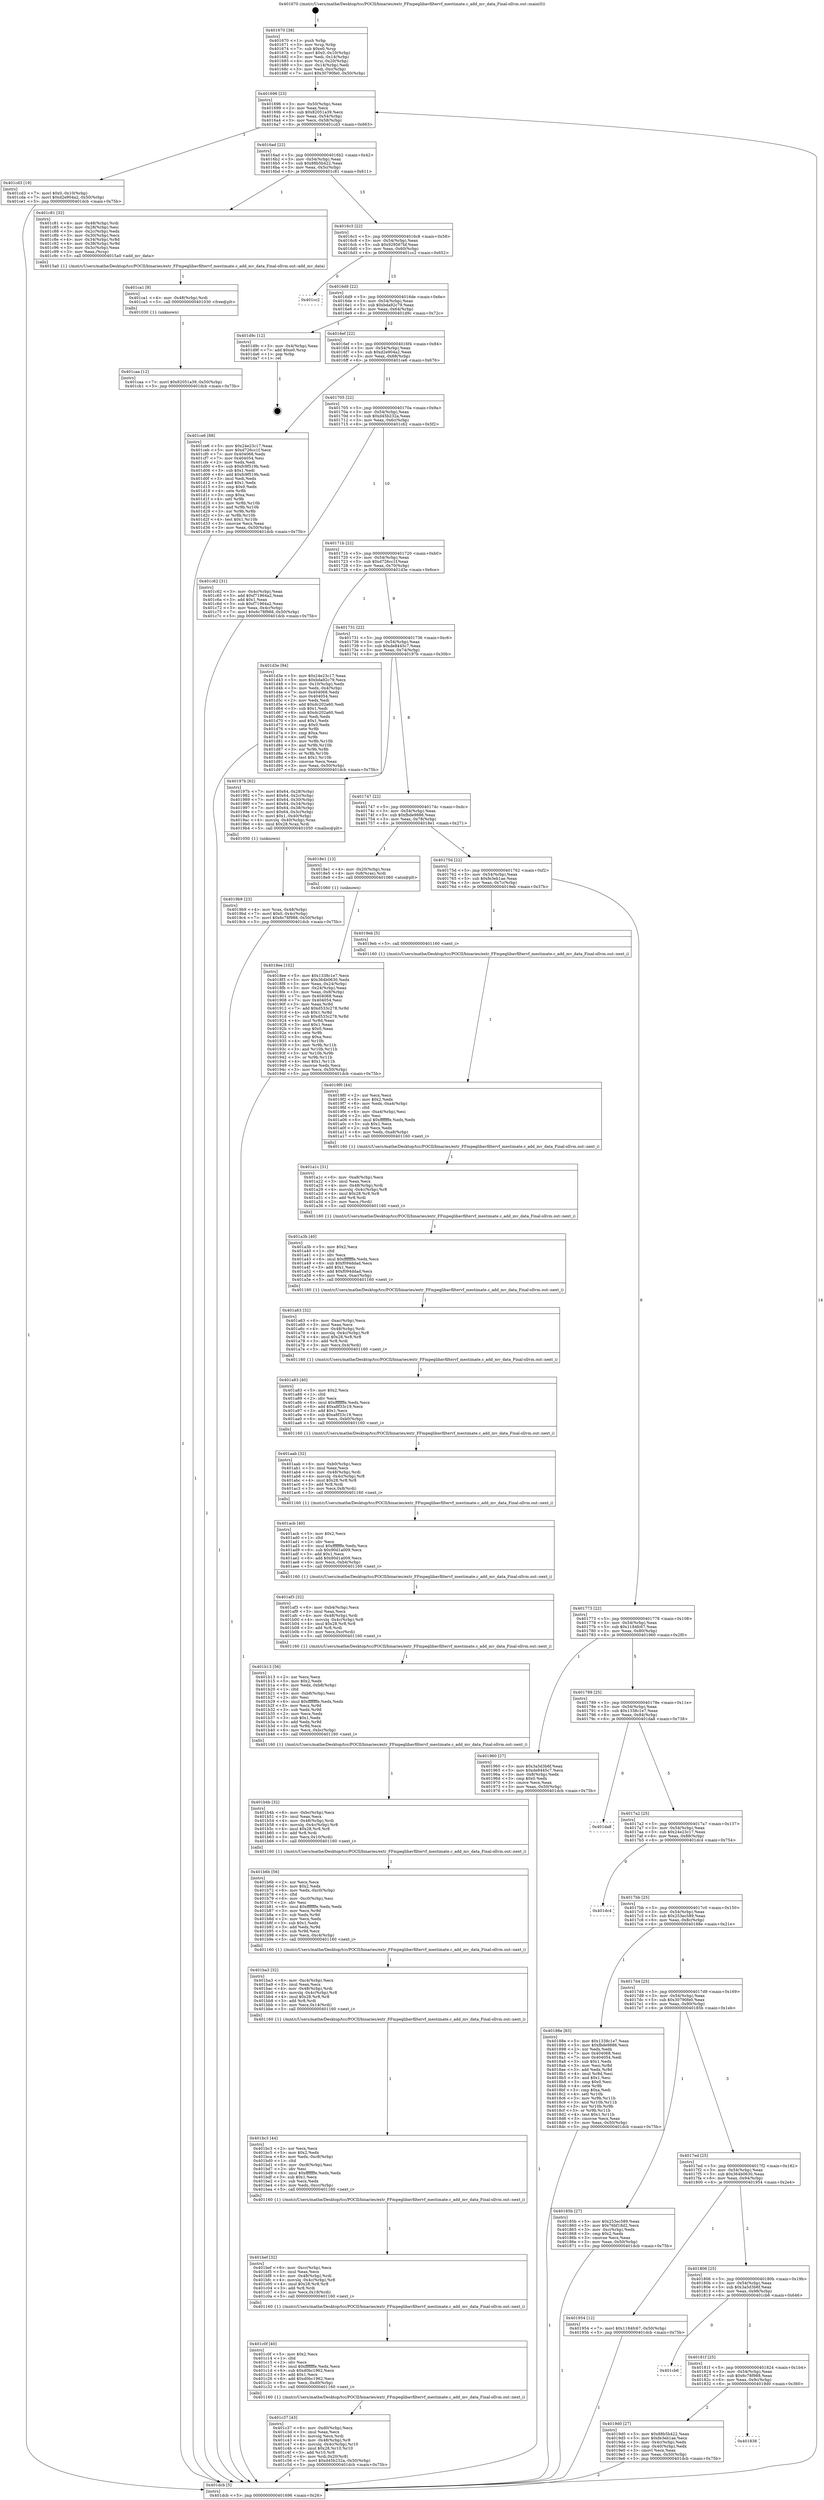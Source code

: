digraph "0x401670" {
  label = "0x401670 (/mnt/c/Users/mathe/Desktop/tcc/POCII/binaries/extr_FFmpeglibavfiltervf_mestimate.c_add_mv_data_Final-ollvm.out::main(0))"
  labelloc = "t"
  node[shape=record]

  Entry [label="",width=0.3,height=0.3,shape=circle,fillcolor=black,style=filled]
  "0x401696" [label="{
     0x401696 [23]\l
     | [instrs]\l
     &nbsp;&nbsp;0x401696 \<+3\>: mov -0x50(%rbp),%eax\l
     &nbsp;&nbsp;0x401699 \<+2\>: mov %eax,%ecx\l
     &nbsp;&nbsp;0x40169b \<+6\>: sub $0x82051a39,%ecx\l
     &nbsp;&nbsp;0x4016a1 \<+3\>: mov %eax,-0x54(%rbp)\l
     &nbsp;&nbsp;0x4016a4 \<+3\>: mov %ecx,-0x58(%rbp)\l
     &nbsp;&nbsp;0x4016a7 \<+6\>: je 0000000000401cd3 \<main+0x663\>\l
  }"]
  "0x401cd3" [label="{
     0x401cd3 [19]\l
     | [instrs]\l
     &nbsp;&nbsp;0x401cd3 \<+7\>: movl $0x0,-0x10(%rbp)\l
     &nbsp;&nbsp;0x401cda \<+7\>: movl $0xd2e904a2,-0x50(%rbp)\l
     &nbsp;&nbsp;0x401ce1 \<+5\>: jmp 0000000000401dcb \<main+0x75b\>\l
  }"]
  "0x4016ad" [label="{
     0x4016ad [22]\l
     | [instrs]\l
     &nbsp;&nbsp;0x4016ad \<+5\>: jmp 00000000004016b2 \<main+0x42\>\l
     &nbsp;&nbsp;0x4016b2 \<+3\>: mov -0x54(%rbp),%eax\l
     &nbsp;&nbsp;0x4016b5 \<+5\>: sub $0x88b5b422,%eax\l
     &nbsp;&nbsp;0x4016ba \<+3\>: mov %eax,-0x5c(%rbp)\l
     &nbsp;&nbsp;0x4016bd \<+6\>: je 0000000000401c81 \<main+0x611\>\l
  }"]
  Exit [label="",width=0.3,height=0.3,shape=circle,fillcolor=black,style=filled,peripheries=2]
  "0x401c81" [label="{
     0x401c81 [32]\l
     | [instrs]\l
     &nbsp;&nbsp;0x401c81 \<+4\>: mov -0x48(%rbp),%rdi\l
     &nbsp;&nbsp;0x401c85 \<+3\>: mov -0x28(%rbp),%esi\l
     &nbsp;&nbsp;0x401c88 \<+3\>: mov -0x2c(%rbp),%edx\l
     &nbsp;&nbsp;0x401c8b \<+3\>: mov -0x30(%rbp),%ecx\l
     &nbsp;&nbsp;0x401c8e \<+4\>: mov -0x34(%rbp),%r8d\l
     &nbsp;&nbsp;0x401c92 \<+4\>: mov -0x38(%rbp),%r9d\l
     &nbsp;&nbsp;0x401c96 \<+3\>: mov -0x3c(%rbp),%eax\l
     &nbsp;&nbsp;0x401c99 \<+3\>: mov %eax,(%rsp)\l
     &nbsp;&nbsp;0x401c9c \<+5\>: call 00000000004015a0 \<add_mv_data\>\l
     | [calls]\l
     &nbsp;&nbsp;0x4015a0 \{1\} (/mnt/c/Users/mathe/Desktop/tcc/POCII/binaries/extr_FFmpeglibavfiltervf_mestimate.c_add_mv_data_Final-ollvm.out::add_mv_data)\l
  }"]
  "0x4016c3" [label="{
     0x4016c3 [22]\l
     | [instrs]\l
     &nbsp;&nbsp;0x4016c3 \<+5\>: jmp 00000000004016c8 \<main+0x58\>\l
     &nbsp;&nbsp;0x4016c8 \<+3\>: mov -0x54(%rbp),%eax\l
     &nbsp;&nbsp;0x4016cb \<+5\>: sub $0x929567bf,%eax\l
     &nbsp;&nbsp;0x4016d0 \<+3\>: mov %eax,-0x60(%rbp)\l
     &nbsp;&nbsp;0x4016d3 \<+6\>: je 0000000000401cc2 \<main+0x652\>\l
  }"]
  "0x401caa" [label="{
     0x401caa [12]\l
     | [instrs]\l
     &nbsp;&nbsp;0x401caa \<+7\>: movl $0x82051a39,-0x50(%rbp)\l
     &nbsp;&nbsp;0x401cb1 \<+5\>: jmp 0000000000401dcb \<main+0x75b\>\l
  }"]
  "0x401cc2" [label="{
     0x401cc2\l
  }", style=dashed]
  "0x4016d9" [label="{
     0x4016d9 [22]\l
     | [instrs]\l
     &nbsp;&nbsp;0x4016d9 \<+5\>: jmp 00000000004016de \<main+0x6e\>\l
     &nbsp;&nbsp;0x4016de \<+3\>: mov -0x54(%rbp),%eax\l
     &nbsp;&nbsp;0x4016e1 \<+5\>: sub $0xbda92c79,%eax\l
     &nbsp;&nbsp;0x4016e6 \<+3\>: mov %eax,-0x64(%rbp)\l
     &nbsp;&nbsp;0x4016e9 \<+6\>: je 0000000000401d9c \<main+0x72c\>\l
  }"]
  "0x401ca1" [label="{
     0x401ca1 [9]\l
     | [instrs]\l
     &nbsp;&nbsp;0x401ca1 \<+4\>: mov -0x48(%rbp),%rdi\l
     &nbsp;&nbsp;0x401ca5 \<+5\>: call 0000000000401030 \<free@plt\>\l
     | [calls]\l
     &nbsp;&nbsp;0x401030 \{1\} (unknown)\l
  }"]
  "0x401d9c" [label="{
     0x401d9c [12]\l
     | [instrs]\l
     &nbsp;&nbsp;0x401d9c \<+3\>: mov -0x4(%rbp),%eax\l
     &nbsp;&nbsp;0x401d9f \<+7\>: add $0xe0,%rsp\l
     &nbsp;&nbsp;0x401da6 \<+1\>: pop %rbp\l
     &nbsp;&nbsp;0x401da7 \<+1\>: ret\l
  }"]
  "0x4016ef" [label="{
     0x4016ef [22]\l
     | [instrs]\l
     &nbsp;&nbsp;0x4016ef \<+5\>: jmp 00000000004016f4 \<main+0x84\>\l
     &nbsp;&nbsp;0x4016f4 \<+3\>: mov -0x54(%rbp),%eax\l
     &nbsp;&nbsp;0x4016f7 \<+5\>: sub $0xd2e904a2,%eax\l
     &nbsp;&nbsp;0x4016fc \<+3\>: mov %eax,-0x68(%rbp)\l
     &nbsp;&nbsp;0x4016ff \<+6\>: je 0000000000401ce6 \<main+0x676\>\l
  }"]
  "0x401c37" [label="{
     0x401c37 [43]\l
     | [instrs]\l
     &nbsp;&nbsp;0x401c37 \<+6\>: mov -0xd0(%rbp),%ecx\l
     &nbsp;&nbsp;0x401c3d \<+3\>: imul %eax,%ecx\l
     &nbsp;&nbsp;0x401c40 \<+3\>: movslq %ecx,%rdi\l
     &nbsp;&nbsp;0x401c43 \<+4\>: mov -0x48(%rbp),%r8\l
     &nbsp;&nbsp;0x401c47 \<+4\>: movslq -0x4c(%rbp),%r10\l
     &nbsp;&nbsp;0x401c4b \<+4\>: imul $0x28,%r10,%r10\l
     &nbsp;&nbsp;0x401c4f \<+3\>: add %r10,%r8\l
     &nbsp;&nbsp;0x401c52 \<+4\>: mov %rdi,0x20(%r8)\l
     &nbsp;&nbsp;0x401c56 \<+7\>: movl $0xd45b232a,-0x50(%rbp)\l
     &nbsp;&nbsp;0x401c5d \<+5\>: jmp 0000000000401dcb \<main+0x75b\>\l
  }"]
  "0x401ce6" [label="{
     0x401ce6 [88]\l
     | [instrs]\l
     &nbsp;&nbsp;0x401ce6 \<+5\>: mov $0x24e23c17,%eax\l
     &nbsp;&nbsp;0x401ceb \<+5\>: mov $0xd726cc1f,%ecx\l
     &nbsp;&nbsp;0x401cf0 \<+7\>: mov 0x404068,%edx\l
     &nbsp;&nbsp;0x401cf7 \<+7\>: mov 0x404054,%esi\l
     &nbsp;&nbsp;0x401cfe \<+2\>: mov %edx,%edi\l
     &nbsp;&nbsp;0x401d00 \<+6\>: sub $0xfc9f519b,%edi\l
     &nbsp;&nbsp;0x401d06 \<+3\>: sub $0x1,%edi\l
     &nbsp;&nbsp;0x401d09 \<+6\>: add $0xfc9f519b,%edi\l
     &nbsp;&nbsp;0x401d0f \<+3\>: imul %edi,%edx\l
     &nbsp;&nbsp;0x401d12 \<+3\>: and $0x1,%edx\l
     &nbsp;&nbsp;0x401d15 \<+3\>: cmp $0x0,%edx\l
     &nbsp;&nbsp;0x401d18 \<+4\>: sete %r8b\l
     &nbsp;&nbsp;0x401d1c \<+3\>: cmp $0xa,%esi\l
     &nbsp;&nbsp;0x401d1f \<+4\>: setl %r9b\l
     &nbsp;&nbsp;0x401d23 \<+3\>: mov %r8b,%r10b\l
     &nbsp;&nbsp;0x401d26 \<+3\>: and %r9b,%r10b\l
     &nbsp;&nbsp;0x401d29 \<+3\>: xor %r9b,%r8b\l
     &nbsp;&nbsp;0x401d2c \<+3\>: or %r8b,%r10b\l
     &nbsp;&nbsp;0x401d2f \<+4\>: test $0x1,%r10b\l
     &nbsp;&nbsp;0x401d33 \<+3\>: cmovne %ecx,%eax\l
     &nbsp;&nbsp;0x401d36 \<+3\>: mov %eax,-0x50(%rbp)\l
     &nbsp;&nbsp;0x401d39 \<+5\>: jmp 0000000000401dcb \<main+0x75b\>\l
  }"]
  "0x401705" [label="{
     0x401705 [22]\l
     | [instrs]\l
     &nbsp;&nbsp;0x401705 \<+5\>: jmp 000000000040170a \<main+0x9a\>\l
     &nbsp;&nbsp;0x40170a \<+3\>: mov -0x54(%rbp),%eax\l
     &nbsp;&nbsp;0x40170d \<+5\>: sub $0xd45b232a,%eax\l
     &nbsp;&nbsp;0x401712 \<+3\>: mov %eax,-0x6c(%rbp)\l
     &nbsp;&nbsp;0x401715 \<+6\>: je 0000000000401c62 \<main+0x5f2\>\l
  }"]
  "0x401c0f" [label="{
     0x401c0f [40]\l
     | [instrs]\l
     &nbsp;&nbsp;0x401c0f \<+5\>: mov $0x2,%ecx\l
     &nbsp;&nbsp;0x401c14 \<+1\>: cltd\l
     &nbsp;&nbsp;0x401c15 \<+2\>: idiv %ecx\l
     &nbsp;&nbsp;0x401c17 \<+6\>: imul $0xfffffffe,%edx,%ecx\l
     &nbsp;&nbsp;0x401c1d \<+6\>: sub $0xd0bc1962,%ecx\l
     &nbsp;&nbsp;0x401c23 \<+3\>: add $0x1,%ecx\l
     &nbsp;&nbsp;0x401c26 \<+6\>: add $0xd0bc1962,%ecx\l
     &nbsp;&nbsp;0x401c2c \<+6\>: mov %ecx,-0xd0(%rbp)\l
     &nbsp;&nbsp;0x401c32 \<+5\>: call 0000000000401160 \<next_i\>\l
     | [calls]\l
     &nbsp;&nbsp;0x401160 \{1\} (/mnt/c/Users/mathe/Desktop/tcc/POCII/binaries/extr_FFmpeglibavfiltervf_mestimate.c_add_mv_data_Final-ollvm.out::next_i)\l
  }"]
  "0x401c62" [label="{
     0x401c62 [31]\l
     | [instrs]\l
     &nbsp;&nbsp;0x401c62 \<+3\>: mov -0x4c(%rbp),%eax\l
     &nbsp;&nbsp;0x401c65 \<+5\>: add $0xf71964a2,%eax\l
     &nbsp;&nbsp;0x401c6a \<+3\>: add $0x1,%eax\l
     &nbsp;&nbsp;0x401c6d \<+5\>: sub $0xf71964a2,%eax\l
     &nbsp;&nbsp;0x401c72 \<+3\>: mov %eax,-0x4c(%rbp)\l
     &nbsp;&nbsp;0x401c75 \<+7\>: movl $0x6c78f988,-0x50(%rbp)\l
     &nbsp;&nbsp;0x401c7c \<+5\>: jmp 0000000000401dcb \<main+0x75b\>\l
  }"]
  "0x40171b" [label="{
     0x40171b [22]\l
     | [instrs]\l
     &nbsp;&nbsp;0x40171b \<+5\>: jmp 0000000000401720 \<main+0xb0\>\l
     &nbsp;&nbsp;0x401720 \<+3\>: mov -0x54(%rbp),%eax\l
     &nbsp;&nbsp;0x401723 \<+5\>: sub $0xd726cc1f,%eax\l
     &nbsp;&nbsp;0x401728 \<+3\>: mov %eax,-0x70(%rbp)\l
     &nbsp;&nbsp;0x40172b \<+6\>: je 0000000000401d3e \<main+0x6ce\>\l
  }"]
  "0x401bef" [label="{
     0x401bef [32]\l
     | [instrs]\l
     &nbsp;&nbsp;0x401bef \<+6\>: mov -0xcc(%rbp),%ecx\l
     &nbsp;&nbsp;0x401bf5 \<+3\>: imul %eax,%ecx\l
     &nbsp;&nbsp;0x401bf8 \<+4\>: mov -0x48(%rbp),%rdi\l
     &nbsp;&nbsp;0x401bfc \<+4\>: movslq -0x4c(%rbp),%r8\l
     &nbsp;&nbsp;0x401c00 \<+4\>: imul $0x28,%r8,%r8\l
     &nbsp;&nbsp;0x401c04 \<+3\>: add %r8,%rdi\l
     &nbsp;&nbsp;0x401c07 \<+3\>: mov %ecx,0x18(%rdi)\l
     &nbsp;&nbsp;0x401c0a \<+5\>: call 0000000000401160 \<next_i\>\l
     | [calls]\l
     &nbsp;&nbsp;0x401160 \{1\} (/mnt/c/Users/mathe/Desktop/tcc/POCII/binaries/extr_FFmpeglibavfiltervf_mestimate.c_add_mv_data_Final-ollvm.out::next_i)\l
  }"]
  "0x401d3e" [label="{
     0x401d3e [94]\l
     | [instrs]\l
     &nbsp;&nbsp;0x401d3e \<+5\>: mov $0x24e23c17,%eax\l
     &nbsp;&nbsp;0x401d43 \<+5\>: mov $0xbda92c79,%ecx\l
     &nbsp;&nbsp;0x401d48 \<+3\>: mov -0x10(%rbp),%edx\l
     &nbsp;&nbsp;0x401d4b \<+3\>: mov %edx,-0x4(%rbp)\l
     &nbsp;&nbsp;0x401d4e \<+7\>: mov 0x404068,%edx\l
     &nbsp;&nbsp;0x401d55 \<+7\>: mov 0x404054,%esi\l
     &nbsp;&nbsp;0x401d5c \<+2\>: mov %edx,%edi\l
     &nbsp;&nbsp;0x401d5e \<+6\>: add $0xdc202a60,%edi\l
     &nbsp;&nbsp;0x401d64 \<+3\>: sub $0x1,%edi\l
     &nbsp;&nbsp;0x401d67 \<+6\>: sub $0xdc202a60,%edi\l
     &nbsp;&nbsp;0x401d6d \<+3\>: imul %edi,%edx\l
     &nbsp;&nbsp;0x401d70 \<+3\>: and $0x1,%edx\l
     &nbsp;&nbsp;0x401d73 \<+3\>: cmp $0x0,%edx\l
     &nbsp;&nbsp;0x401d76 \<+4\>: sete %r8b\l
     &nbsp;&nbsp;0x401d7a \<+3\>: cmp $0xa,%esi\l
     &nbsp;&nbsp;0x401d7d \<+4\>: setl %r9b\l
     &nbsp;&nbsp;0x401d81 \<+3\>: mov %r8b,%r10b\l
     &nbsp;&nbsp;0x401d84 \<+3\>: and %r9b,%r10b\l
     &nbsp;&nbsp;0x401d87 \<+3\>: xor %r9b,%r8b\l
     &nbsp;&nbsp;0x401d8a \<+3\>: or %r8b,%r10b\l
     &nbsp;&nbsp;0x401d8d \<+4\>: test $0x1,%r10b\l
     &nbsp;&nbsp;0x401d91 \<+3\>: cmovne %ecx,%eax\l
     &nbsp;&nbsp;0x401d94 \<+3\>: mov %eax,-0x50(%rbp)\l
     &nbsp;&nbsp;0x401d97 \<+5\>: jmp 0000000000401dcb \<main+0x75b\>\l
  }"]
  "0x401731" [label="{
     0x401731 [22]\l
     | [instrs]\l
     &nbsp;&nbsp;0x401731 \<+5\>: jmp 0000000000401736 \<main+0xc6\>\l
     &nbsp;&nbsp;0x401736 \<+3\>: mov -0x54(%rbp),%eax\l
     &nbsp;&nbsp;0x401739 \<+5\>: sub $0xde8445c7,%eax\l
     &nbsp;&nbsp;0x40173e \<+3\>: mov %eax,-0x74(%rbp)\l
     &nbsp;&nbsp;0x401741 \<+6\>: je 000000000040197b \<main+0x30b\>\l
  }"]
  "0x401bc3" [label="{
     0x401bc3 [44]\l
     | [instrs]\l
     &nbsp;&nbsp;0x401bc3 \<+2\>: xor %ecx,%ecx\l
     &nbsp;&nbsp;0x401bc5 \<+5\>: mov $0x2,%edx\l
     &nbsp;&nbsp;0x401bca \<+6\>: mov %edx,-0xc8(%rbp)\l
     &nbsp;&nbsp;0x401bd0 \<+1\>: cltd\l
     &nbsp;&nbsp;0x401bd1 \<+6\>: mov -0xc8(%rbp),%esi\l
     &nbsp;&nbsp;0x401bd7 \<+2\>: idiv %esi\l
     &nbsp;&nbsp;0x401bd9 \<+6\>: imul $0xfffffffe,%edx,%edx\l
     &nbsp;&nbsp;0x401bdf \<+3\>: sub $0x1,%ecx\l
     &nbsp;&nbsp;0x401be2 \<+2\>: sub %ecx,%edx\l
     &nbsp;&nbsp;0x401be4 \<+6\>: mov %edx,-0xcc(%rbp)\l
     &nbsp;&nbsp;0x401bea \<+5\>: call 0000000000401160 \<next_i\>\l
     | [calls]\l
     &nbsp;&nbsp;0x401160 \{1\} (/mnt/c/Users/mathe/Desktop/tcc/POCII/binaries/extr_FFmpeglibavfiltervf_mestimate.c_add_mv_data_Final-ollvm.out::next_i)\l
  }"]
  "0x40197b" [label="{
     0x40197b [62]\l
     | [instrs]\l
     &nbsp;&nbsp;0x40197b \<+7\>: movl $0x64,-0x28(%rbp)\l
     &nbsp;&nbsp;0x401982 \<+7\>: movl $0x64,-0x2c(%rbp)\l
     &nbsp;&nbsp;0x401989 \<+7\>: movl $0x64,-0x30(%rbp)\l
     &nbsp;&nbsp;0x401990 \<+7\>: movl $0x64,-0x34(%rbp)\l
     &nbsp;&nbsp;0x401997 \<+7\>: movl $0x64,-0x38(%rbp)\l
     &nbsp;&nbsp;0x40199e \<+7\>: movl $0x64,-0x3c(%rbp)\l
     &nbsp;&nbsp;0x4019a5 \<+7\>: movl $0x1,-0x40(%rbp)\l
     &nbsp;&nbsp;0x4019ac \<+4\>: movslq -0x40(%rbp),%rax\l
     &nbsp;&nbsp;0x4019b0 \<+4\>: imul $0x28,%rax,%rdi\l
     &nbsp;&nbsp;0x4019b4 \<+5\>: call 0000000000401050 \<malloc@plt\>\l
     | [calls]\l
     &nbsp;&nbsp;0x401050 \{1\} (unknown)\l
  }"]
  "0x401747" [label="{
     0x401747 [22]\l
     | [instrs]\l
     &nbsp;&nbsp;0x401747 \<+5\>: jmp 000000000040174c \<main+0xdc\>\l
     &nbsp;&nbsp;0x40174c \<+3\>: mov -0x54(%rbp),%eax\l
     &nbsp;&nbsp;0x40174f \<+5\>: sub $0xfbde9886,%eax\l
     &nbsp;&nbsp;0x401754 \<+3\>: mov %eax,-0x78(%rbp)\l
     &nbsp;&nbsp;0x401757 \<+6\>: je 00000000004018e1 \<main+0x271\>\l
  }"]
  "0x401ba3" [label="{
     0x401ba3 [32]\l
     | [instrs]\l
     &nbsp;&nbsp;0x401ba3 \<+6\>: mov -0xc4(%rbp),%ecx\l
     &nbsp;&nbsp;0x401ba9 \<+3\>: imul %eax,%ecx\l
     &nbsp;&nbsp;0x401bac \<+4\>: mov -0x48(%rbp),%rdi\l
     &nbsp;&nbsp;0x401bb0 \<+4\>: movslq -0x4c(%rbp),%r8\l
     &nbsp;&nbsp;0x401bb4 \<+4\>: imul $0x28,%r8,%r8\l
     &nbsp;&nbsp;0x401bb8 \<+3\>: add %r8,%rdi\l
     &nbsp;&nbsp;0x401bbb \<+3\>: mov %ecx,0x14(%rdi)\l
     &nbsp;&nbsp;0x401bbe \<+5\>: call 0000000000401160 \<next_i\>\l
     | [calls]\l
     &nbsp;&nbsp;0x401160 \{1\} (/mnt/c/Users/mathe/Desktop/tcc/POCII/binaries/extr_FFmpeglibavfiltervf_mestimate.c_add_mv_data_Final-ollvm.out::next_i)\l
  }"]
  "0x4018e1" [label="{
     0x4018e1 [13]\l
     | [instrs]\l
     &nbsp;&nbsp;0x4018e1 \<+4\>: mov -0x20(%rbp),%rax\l
     &nbsp;&nbsp;0x4018e5 \<+4\>: mov 0x8(%rax),%rdi\l
     &nbsp;&nbsp;0x4018e9 \<+5\>: call 0000000000401060 \<atoi@plt\>\l
     | [calls]\l
     &nbsp;&nbsp;0x401060 \{1\} (unknown)\l
  }"]
  "0x40175d" [label="{
     0x40175d [22]\l
     | [instrs]\l
     &nbsp;&nbsp;0x40175d \<+5\>: jmp 0000000000401762 \<main+0xf2\>\l
     &nbsp;&nbsp;0x401762 \<+3\>: mov -0x54(%rbp),%eax\l
     &nbsp;&nbsp;0x401765 \<+5\>: sub $0xfe3eb1ae,%eax\l
     &nbsp;&nbsp;0x40176a \<+3\>: mov %eax,-0x7c(%rbp)\l
     &nbsp;&nbsp;0x40176d \<+6\>: je 00000000004019eb \<main+0x37b\>\l
  }"]
  "0x401b6b" [label="{
     0x401b6b [56]\l
     | [instrs]\l
     &nbsp;&nbsp;0x401b6b \<+2\>: xor %ecx,%ecx\l
     &nbsp;&nbsp;0x401b6d \<+5\>: mov $0x2,%edx\l
     &nbsp;&nbsp;0x401b72 \<+6\>: mov %edx,-0xc0(%rbp)\l
     &nbsp;&nbsp;0x401b78 \<+1\>: cltd\l
     &nbsp;&nbsp;0x401b79 \<+6\>: mov -0xc0(%rbp),%esi\l
     &nbsp;&nbsp;0x401b7f \<+2\>: idiv %esi\l
     &nbsp;&nbsp;0x401b81 \<+6\>: imul $0xfffffffe,%edx,%edx\l
     &nbsp;&nbsp;0x401b87 \<+3\>: mov %ecx,%r9d\l
     &nbsp;&nbsp;0x401b8a \<+3\>: sub %edx,%r9d\l
     &nbsp;&nbsp;0x401b8d \<+2\>: mov %ecx,%edx\l
     &nbsp;&nbsp;0x401b8f \<+3\>: sub $0x1,%edx\l
     &nbsp;&nbsp;0x401b92 \<+3\>: add %edx,%r9d\l
     &nbsp;&nbsp;0x401b95 \<+3\>: sub %r9d,%ecx\l
     &nbsp;&nbsp;0x401b98 \<+6\>: mov %ecx,-0xc4(%rbp)\l
     &nbsp;&nbsp;0x401b9e \<+5\>: call 0000000000401160 \<next_i\>\l
     | [calls]\l
     &nbsp;&nbsp;0x401160 \{1\} (/mnt/c/Users/mathe/Desktop/tcc/POCII/binaries/extr_FFmpeglibavfiltervf_mestimate.c_add_mv_data_Final-ollvm.out::next_i)\l
  }"]
  "0x4019eb" [label="{
     0x4019eb [5]\l
     | [instrs]\l
     &nbsp;&nbsp;0x4019eb \<+5\>: call 0000000000401160 \<next_i\>\l
     | [calls]\l
     &nbsp;&nbsp;0x401160 \{1\} (/mnt/c/Users/mathe/Desktop/tcc/POCII/binaries/extr_FFmpeglibavfiltervf_mestimate.c_add_mv_data_Final-ollvm.out::next_i)\l
  }"]
  "0x401773" [label="{
     0x401773 [22]\l
     | [instrs]\l
     &nbsp;&nbsp;0x401773 \<+5\>: jmp 0000000000401778 \<main+0x108\>\l
     &nbsp;&nbsp;0x401778 \<+3\>: mov -0x54(%rbp),%eax\l
     &nbsp;&nbsp;0x40177b \<+5\>: sub $0x1184fc67,%eax\l
     &nbsp;&nbsp;0x401780 \<+3\>: mov %eax,-0x80(%rbp)\l
     &nbsp;&nbsp;0x401783 \<+6\>: je 0000000000401960 \<main+0x2f0\>\l
  }"]
  "0x401b4b" [label="{
     0x401b4b [32]\l
     | [instrs]\l
     &nbsp;&nbsp;0x401b4b \<+6\>: mov -0xbc(%rbp),%ecx\l
     &nbsp;&nbsp;0x401b51 \<+3\>: imul %eax,%ecx\l
     &nbsp;&nbsp;0x401b54 \<+4\>: mov -0x48(%rbp),%rdi\l
     &nbsp;&nbsp;0x401b58 \<+4\>: movslq -0x4c(%rbp),%r8\l
     &nbsp;&nbsp;0x401b5c \<+4\>: imul $0x28,%r8,%r8\l
     &nbsp;&nbsp;0x401b60 \<+3\>: add %r8,%rdi\l
     &nbsp;&nbsp;0x401b63 \<+3\>: mov %ecx,0x10(%rdi)\l
     &nbsp;&nbsp;0x401b66 \<+5\>: call 0000000000401160 \<next_i\>\l
     | [calls]\l
     &nbsp;&nbsp;0x401160 \{1\} (/mnt/c/Users/mathe/Desktop/tcc/POCII/binaries/extr_FFmpeglibavfiltervf_mestimate.c_add_mv_data_Final-ollvm.out::next_i)\l
  }"]
  "0x401960" [label="{
     0x401960 [27]\l
     | [instrs]\l
     &nbsp;&nbsp;0x401960 \<+5\>: mov $0x3a5d3b6f,%eax\l
     &nbsp;&nbsp;0x401965 \<+5\>: mov $0xde8445c7,%ecx\l
     &nbsp;&nbsp;0x40196a \<+3\>: mov -0x8(%rbp),%edx\l
     &nbsp;&nbsp;0x40196d \<+3\>: cmp $0x0,%edx\l
     &nbsp;&nbsp;0x401970 \<+3\>: cmove %ecx,%eax\l
     &nbsp;&nbsp;0x401973 \<+3\>: mov %eax,-0x50(%rbp)\l
     &nbsp;&nbsp;0x401976 \<+5\>: jmp 0000000000401dcb \<main+0x75b\>\l
  }"]
  "0x401789" [label="{
     0x401789 [25]\l
     | [instrs]\l
     &nbsp;&nbsp;0x401789 \<+5\>: jmp 000000000040178e \<main+0x11e\>\l
     &nbsp;&nbsp;0x40178e \<+3\>: mov -0x54(%rbp),%eax\l
     &nbsp;&nbsp;0x401791 \<+5\>: sub $0x1338c1e7,%eax\l
     &nbsp;&nbsp;0x401796 \<+6\>: mov %eax,-0x84(%rbp)\l
     &nbsp;&nbsp;0x40179c \<+6\>: je 0000000000401da8 \<main+0x738\>\l
  }"]
  "0x401b13" [label="{
     0x401b13 [56]\l
     | [instrs]\l
     &nbsp;&nbsp;0x401b13 \<+2\>: xor %ecx,%ecx\l
     &nbsp;&nbsp;0x401b15 \<+5\>: mov $0x2,%edx\l
     &nbsp;&nbsp;0x401b1a \<+6\>: mov %edx,-0xb8(%rbp)\l
     &nbsp;&nbsp;0x401b20 \<+1\>: cltd\l
     &nbsp;&nbsp;0x401b21 \<+6\>: mov -0xb8(%rbp),%esi\l
     &nbsp;&nbsp;0x401b27 \<+2\>: idiv %esi\l
     &nbsp;&nbsp;0x401b29 \<+6\>: imul $0xfffffffe,%edx,%edx\l
     &nbsp;&nbsp;0x401b2f \<+3\>: mov %ecx,%r9d\l
     &nbsp;&nbsp;0x401b32 \<+3\>: sub %edx,%r9d\l
     &nbsp;&nbsp;0x401b35 \<+2\>: mov %ecx,%edx\l
     &nbsp;&nbsp;0x401b37 \<+3\>: sub $0x1,%edx\l
     &nbsp;&nbsp;0x401b3a \<+3\>: add %edx,%r9d\l
     &nbsp;&nbsp;0x401b3d \<+3\>: sub %r9d,%ecx\l
     &nbsp;&nbsp;0x401b40 \<+6\>: mov %ecx,-0xbc(%rbp)\l
     &nbsp;&nbsp;0x401b46 \<+5\>: call 0000000000401160 \<next_i\>\l
     | [calls]\l
     &nbsp;&nbsp;0x401160 \{1\} (/mnt/c/Users/mathe/Desktop/tcc/POCII/binaries/extr_FFmpeglibavfiltervf_mestimate.c_add_mv_data_Final-ollvm.out::next_i)\l
  }"]
  "0x401da8" [label="{
     0x401da8\l
  }", style=dashed]
  "0x4017a2" [label="{
     0x4017a2 [25]\l
     | [instrs]\l
     &nbsp;&nbsp;0x4017a2 \<+5\>: jmp 00000000004017a7 \<main+0x137\>\l
     &nbsp;&nbsp;0x4017a7 \<+3\>: mov -0x54(%rbp),%eax\l
     &nbsp;&nbsp;0x4017aa \<+5\>: sub $0x24e23c17,%eax\l
     &nbsp;&nbsp;0x4017af \<+6\>: mov %eax,-0x88(%rbp)\l
     &nbsp;&nbsp;0x4017b5 \<+6\>: je 0000000000401dc4 \<main+0x754\>\l
  }"]
  "0x401af3" [label="{
     0x401af3 [32]\l
     | [instrs]\l
     &nbsp;&nbsp;0x401af3 \<+6\>: mov -0xb4(%rbp),%ecx\l
     &nbsp;&nbsp;0x401af9 \<+3\>: imul %eax,%ecx\l
     &nbsp;&nbsp;0x401afc \<+4\>: mov -0x48(%rbp),%rdi\l
     &nbsp;&nbsp;0x401b00 \<+4\>: movslq -0x4c(%rbp),%r8\l
     &nbsp;&nbsp;0x401b04 \<+4\>: imul $0x28,%r8,%r8\l
     &nbsp;&nbsp;0x401b08 \<+3\>: add %r8,%rdi\l
     &nbsp;&nbsp;0x401b0b \<+3\>: mov %ecx,0xc(%rdi)\l
     &nbsp;&nbsp;0x401b0e \<+5\>: call 0000000000401160 \<next_i\>\l
     | [calls]\l
     &nbsp;&nbsp;0x401160 \{1\} (/mnt/c/Users/mathe/Desktop/tcc/POCII/binaries/extr_FFmpeglibavfiltervf_mestimate.c_add_mv_data_Final-ollvm.out::next_i)\l
  }"]
  "0x401dc4" [label="{
     0x401dc4\l
  }", style=dashed]
  "0x4017bb" [label="{
     0x4017bb [25]\l
     | [instrs]\l
     &nbsp;&nbsp;0x4017bb \<+5\>: jmp 00000000004017c0 \<main+0x150\>\l
     &nbsp;&nbsp;0x4017c0 \<+3\>: mov -0x54(%rbp),%eax\l
     &nbsp;&nbsp;0x4017c3 \<+5\>: sub $0x253ec589,%eax\l
     &nbsp;&nbsp;0x4017c8 \<+6\>: mov %eax,-0x8c(%rbp)\l
     &nbsp;&nbsp;0x4017ce \<+6\>: je 000000000040188e \<main+0x21e\>\l
  }"]
  "0x401acb" [label="{
     0x401acb [40]\l
     | [instrs]\l
     &nbsp;&nbsp;0x401acb \<+5\>: mov $0x2,%ecx\l
     &nbsp;&nbsp;0x401ad0 \<+1\>: cltd\l
     &nbsp;&nbsp;0x401ad1 \<+2\>: idiv %ecx\l
     &nbsp;&nbsp;0x401ad3 \<+6\>: imul $0xfffffffe,%edx,%ecx\l
     &nbsp;&nbsp;0x401ad9 \<+6\>: sub $0x90d1a009,%ecx\l
     &nbsp;&nbsp;0x401adf \<+3\>: add $0x1,%ecx\l
     &nbsp;&nbsp;0x401ae2 \<+6\>: add $0x90d1a009,%ecx\l
     &nbsp;&nbsp;0x401ae8 \<+6\>: mov %ecx,-0xb4(%rbp)\l
     &nbsp;&nbsp;0x401aee \<+5\>: call 0000000000401160 \<next_i\>\l
     | [calls]\l
     &nbsp;&nbsp;0x401160 \{1\} (/mnt/c/Users/mathe/Desktop/tcc/POCII/binaries/extr_FFmpeglibavfiltervf_mestimate.c_add_mv_data_Final-ollvm.out::next_i)\l
  }"]
  "0x40188e" [label="{
     0x40188e [83]\l
     | [instrs]\l
     &nbsp;&nbsp;0x40188e \<+5\>: mov $0x1338c1e7,%eax\l
     &nbsp;&nbsp;0x401893 \<+5\>: mov $0xfbde9886,%ecx\l
     &nbsp;&nbsp;0x401898 \<+2\>: xor %edx,%edx\l
     &nbsp;&nbsp;0x40189a \<+7\>: mov 0x404068,%esi\l
     &nbsp;&nbsp;0x4018a1 \<+7\>: mov 0x404054,%edi\l
     &nbsp;&nbsp;0x4018a8 \<+3\>: sub $0x1,%edx\l
     &nbsp;&nbsp;0x4018ab \<+3\>: mov %esi,%r8d\l
     &nbsp;&nbsp;0x4018ae \<+3\>: add %edx,%r8d\l
     &nbsp;&nbsp;0x4018b1 \<+4\>: imul %r8d,%esi\l
     &nbsp;&nbsp;0x4018b5 \<+3\>: and $0x1,%esi\l
     &nbsp;&nbsp;0x4018b8 \<+3\>: cmp $0x0,%esi\l
     &nbsp;&nbsp;0x4018bb \<+4\>: sete %r9b\l
     &nbsp;&nbsp;0x4018bf \<+3\>: cmp $0xa,%edi\l
     &nbsp;&nbsp;0x4018c2 \<+4\>: setl %r10b\l
     &nbsp;&nbsp;0x4018c6 \<+3\>: mov %r9b,%r11b\l
     &nbsp;&nbsp;0x4018c9 \<+3\>: and %r10b,%r11b\l
     &nbsp;&nbsp;0x4018cc \<+3\>: xor %r10b,%r9b\l
     &nbsp;&nbsp;0x4018cf \<+3\>: or %r9b,%r11b\l
     &nbsp;&nbsp;0x4018d2 \<+4\>: test $0x1,%r11b\l
     &nbsp;&nbsp;0x4018d6 \<+3\>: cmovne %ecx,%eax\l
     &nbsp;&nbsp;0x4018d9 \<+3\>: mov %eax,-0x50(%rbp)\l
     &nbsp;&nbsp;0x4018dc \<+5\>: jmp 0000000000401dcb \<main+0x75b\>\l
  }"]
  "0x4017d4" [label="{
     0x4017d4 [25]\l
     | [instrs]\l
     &nbsp;&nbsp;0x4017d4 \<+5\>: jmp 00000000004017d9 \<main+0x169\>\l
     &nbsp;&nbsp;0x4017d9 \<+3\>: mov -0x54(%rbp),%eax\l
     &nbsp;&nbsp;0x4017dc \<+5\>: sub $0x30790fe0,%eax\l
     &nbsp;&nbsp;0x4017e1 \<+6\>: mov %eax,-0x90(%rbp)\l
     &nbsp;&nbsp;0x4017e7 \<+6\>: je 000000000040185b \<main+0x1eb\>\l
  }"]
  "0x401aab" [label="{
     0x401aab [32]\l
     | [instrs]\l
     &nbsp;&nbsp;0x401aab \<+6\>: mov -0xb0(%rbp),%ecx\l
     &nbsp;&nbsp;0x401ab1 \<+3\>: imul %eax,%ecx\l
     &nbsp;&nbsp;0x401ab4 \<+4\>: mov -0x48(%rbp),%rdi\l
     &nbsp;&nbsp;0x401ab8 \<+4\>: movslq -0x4c(%rbp),%r8\l
     &nbsp;&nbsp;0x401abc \<+4\>: imul $0x28,%r8,%r8\l
     &nbsp;&nbsp;0x401ac0 \<+3\>: add %r8,%rdi\l
     &nbsp;&nbsp;0x401ac3 \<+3\>: mov %ecx,0x8(%rdi)\l
     &nbsp;&nbsp;0x401ac6 \<+5\>: call 0000000000401160 \<next_i\>\l
     | [calls]\l
     &nbsp;&nbsp;0x401160 \{1\} (/mnt/c/Users/mathe/Desktop/tcc/POCII/binaries/extr_FFmpeglibavfiltervf_mestimate.c_add_mv_data_Final-ollvm.out::next_i)\l
  }"]
  "0x40185b" [label="{
     0x40185b [27]\l
     | [instrs]\l
     &nbsp;&nbsp;0x40185b \<+5\>: mov $0x253ec589,%eax\l
     &nbsp;&nbsp;0x401860 \<+5\>: mov $0x76bf18d2,%ecx\l
     &nbsp;&nbsp;0x401865 \<+3\>: mov -0xc(%rbp),%edx\l
     &nbsp;&nbsp;0x401868 \<+3\>: cmp $0x2,%edx\l
     &nbsp;&nbsp;0x40186b \<+3\>: cmovne %ecx,%eax\l
     &nbsp;&nbsp;0x40186e \<+3\>: mov %eax,-0x50(%rbp)\l
     &nbsp;&nbsp;0x401871 \<+5\>: jmp 0000000000401dcb \<main+0x75b\>\l
  }"]
  "0x4017ed" [label="{
     0x4017ed [25]\l
     | [instrs]\l
     &nbsp;&nbsp;0x4017ed \<+5\>: jmp 00000000004017f2 \<main+0x182\>\l
     &nbsp;&nbsp;0x4017f2 \<+3\>: mov -0x54(%rbp),%eax\l
     &nbsp;&nbsp;0x4017f5 \<+5\>: sub $0x364b0630,%eax\l
     &nbsp;&nbsp;0x4017fa \<+6\>: mov %eax,-0x94(%rbp)\l
     &nbsp;&nbsp;0x401800 \<+6\>: je 0000000000401954 \<main+0x2e4\>\l
  }"]
  "0x401dcb" [label="{
     0x401dcb [5]\l
     | [instrs]\l
     &nbsp;&nbsp;0x401dcb \<+5\>: jmp 0000000000401696 \<main+0x26\>\l
  }"]
  "0x401670" [label="{
     0x401670 [38]\l
     | [instrs]\l
     &nbsp;&nbsp;0x401670 \<+1\>: push %rbp\l
     &nbsp;&nbsp;0x401671 \<+3\>: mov %rsp,%rbp\l
     &nbsp;&nbsp;0x401674 \<+7\>: sub $0xe0,%rsp\l
     &nbsp;&nbsp;0x40167b \<+7\>: movl $0x0,-0x10(%rbp)\l
     &nbsp;&nbsp;0x401682 \<+3\>: mov %edi,-0x14(%rbp)\l
     &nbsp;&nbsp;0x401685 \<+4\>: mov %rsi,-0x20(%rbp)\l
     &nbsp;&nbsp;0x401689 \<+3\>: mov -0x14(%rbp),%edi\l
     &nbsp;&nbsp;0x40168c \<+3\>: mov %edi,-0xc(%rbp)\l
     &nbsp;&nbsp;0x40168f \<+7\>: movl $0x30790fe0,-0x50(%rbp)\l
  }"]
  "0x4018ee" [label="{
     0x4018ee [102]\l
     | [instrs]\l
     &nbsp;&nbsp;0x4018ee \<+5\>: mov $0x1338c1e7,%ecx\l
     &nbsp;&nbsp;0x4018f3 \<+5\>: mov $0x364b0630,%edx\l
     &nbsp;&nbsp;0x4018f8 \<+3\>: mov %eax,-0x24(%rbp)\l
     &nbsp;&nbsp;0x4018fb \<+3\>: mov -0x24(%rbp),%eax\l
     &nbsp;&nbsp;0x4018fe \<+3\>: mov %eax,-0x8(%rbp)\l
     &nbsp;&nbsp;0x401901 \<+7\>: mov 0x404068,%eax\l
     &nbsp;&nbsp;0x401908 \<+7\>: mov 0x404054,%esi\l
     &nbsp;&nbsp;0x40190f \<+3\>: mov %eax,%r8d\l
     &nbsp;&nbsp;0x401912 \<+7\>: add $0xd533c278,%r8d\l
     &nbsp;&nbsp;0x401919 \<+4\>: sub $0x1,%r8d\l
     &nbsp;&nbsp;0x40191d \<+7\>: sub $0xd533c278,%r8d\l
     &nbsp;&nbsp;0x401924 \<+4\>: imul %r8d,%eax\l
     &nbsp;&nbsp;0x401928 \<+3\>: and $0x1,%eax\l
     &nbsp;&nbsp;0x40192b \<+3\>: cmp $0x0,%eax\l
     &nbsp;&nbsp;0x40192e \<+4\>: sete %r9b\l
     &nbsp;&nbsp;0x401932 \<+3\>: cmp $0xa,%esi\l
     &nbsp;&nbsp;0x401935 \<+4\>: setl %r10b\l
     &nbsp;&nbsp;0x401939 \<+3\>: mov %r9b,%r11b\l
     &nbsp;&nbsp;0x40193c \<+3\>: and %r10b,%r11b\l
     &nbsp;&nbsp;0x40193f \<+3\>: xor %r10b,%r9b\l
     &nbsp;&nbsp;0x401942 \<+3\>: or %r9b,%r11b\l
     &nbsp;&nbsp;0x401945 \<+4\>: test $0x1,%r11b\l
     &nbsp;&nbsp;0x401949 \<+3\>: cmovne %edx,%ecx\l
     &nbsp;&nbsp;0x40194c \<+3\>: mov %ecx,-0x50(%rbp)\l
     &nbsp;&nbsp;0x40194f \<+5\>: jmp 0000000000401dcb \<main+0x75b\>\l
  }"]
  "0x401a83" [label="{
     0x401a83 [40]\l
     | [instrs]\l
     &nbsp;&nbsp;0x401a83 \<+5\>: mov $0x2,%ecx\l
     &nbsp;&nbsp;0x401a88 \<+1\>: cltd\l
     &nbsp;&nbsp;0x401a89 \<+2\>: idiv %ecx\l
     &nbsp;&nbsp;0x401a8b \<+6\>: imul $0xfffffffe,%edx,%ecx\l
     &nbsp;&nbsp;0x401a91 \<+6\>: add $0xa8f33c19,%ecx\l
     &nbsp;&nbsp;0x401a97 \<+3\>: add $0x1,%ecx\l
     &nbsp;&nbsp;0x401a9a \<+6\>: sub $0xa8f33c19,%ecx\l
     &nbsp;&nbsp;0x401aa0 \<+6\>: mov %ecx,-0xb0(%rbp)\l
     &nbsp;&nbsp;0x401aa6 \<+5\>: call 0000000000401160 \<next_i\>\l
     | [calls]\l
     &nbsp;&nbsp;0x401160 \{1\} (/mnt/c/Users/mathe/Desktop/tcc/POCII/binaries/extr_FFmpeglibavfiltervf_mestimate.c_add_mv_data_Final-ollvm.out::next_i)\l
  }"]
  "0x401954" [label="{
     0x401954 [12]\l
     | [instrs]\l
     &nbsp;&nbsp;0x401954 \<+7\>: movl $0x1184fc67,-0x50(%rbp)\l
     &nbsp;&nbsp;0x40195b \<+5\>: jmp 0000000000401dcb \<main+0x75b\>\l
  }"]
  "0x401806" [label="{
     0x401806 [25]\l
     | [instrs]\l
     &nbsp;&nbsp;0x401806 \<+5\>: jmp 000000000040180b \<main+0x19b\>\l
     &nbsp;&nbsp;0x40180b \<+3\>: mov -0x54(%rbp),%eax\l
     &nbsp;&nbsp;0x40180e \<+5\>: sub $0x3a5d3b6f,%eax\l
     &nbsp;&nbsp;0x401813 \<+6\>: mov %eax,-0x98(%rbp)\l
     &nbsp;&nbsp;0x401819 \<+6\>: je 0000000000401cb6 \<main+0x646\>\l
  }"]
  "0x4019b9" [label="{
     0x4019b9 [23]\l
     | [instrs]\l
     &nbsp;&nbsp;0x4019b9 \<+4\>: mov %rax,-0x48(%rbp)\l
     &nbsp;&nbsp;0x4019bd \<+7\>: movl $0x0,-0x4c(%rbp)\l
     &nbsp;&nbsp;0x4019c4 \<+7\>: movl $0x6c78f988,-0x50(%rbp)\l
     &nbsp;&nbsp;0x4019cb \<+5\>: jmp 0000000000401dcb \<main+0x75b\>\l
  }"]
  "0x401a63" [label="{
     0x401a63 [32]\l
     | [instrs]\l
     &nbsp;&nbsp;0x401a63 \<+6\>: mov -0xac(%rbp),%ecx\l
     &nbsp;&nbsp;0x401a69 \<+3\>: imul %eax,%ecx\l
     &nbsp;&nbsp;0x401a6c \<+4\>: mov -0x48(%rbp),%rdi\l
     &nbsp;&nbsp;0x401a70 \<+4\>: movslq -0x4c(%rbp),%r8\l
     &nbsp;&nbsp;0x401a74 \<+4\>: imul $0x28,%r8,%r8\l
     &nbsp;&nbsp;0x401a78 \<+3\>: add %r8,%rdi\l
     &nbsp;&nbsp;0x401a7b \<+3\>: mov %ecx,0x4(%rdi)\l
     &nbsp;&nbsp;0x401a7e \<+5\>: call 0000000000401160 \<next_i\>\l
     | [calls]\l
     &nbsp;&nbsp;0x401160 \{1\} (/mnt/c/Users/mathe/Desktop/tcc/POCII/binaries/extr_FFmpeglibavfiltervf_mestimate.c_add_mv_data_Final-ollvm.out::next_i)\l
  }"]
  "0x401cb6" [label="{
     0x401cb6\l
  }", style=dashed]
  "0x40181f" [label="{
     0x40181f [25]\l
     | [instrs]\l
     &nbsp;&nbsp;0x40181f \<+5\>: jmp 0000000000401824 \<main+0x1b4\>\l
     &nbsp;&nbsp;0x401824 \<+3\>: mov -0x54(%rbp),%eax\l
     &nbsp;&nbsp;0x401827 \<+5\>: sub $0x6c78f988,%eax\l
     &nbsp;&nbsp;0x40182c \<+6\>: mov %eax,-0x9c(%rbp)\l
     &nbsp;&nbsp;0x401832 \<+6\>: je 00000000004019d0 \<main+0x360\>\l
  }"]
  "0x401a3b" [label="{
     0x401a3b [40]\l
     | [instrs]\l
     &nbsp;&nbsp;0x401a3b \<+5\>: mov $0x2,%ecx\l
     &nbsp;&nbsp;0x401a40 \<+1\>: cltd\l
     &nbsp;&nbsp;0x401a41 \<+2\>: idiv %ecx\l
     &nbsp;&nbsp;0x401a43 \<+6\>: imul $0xfffffffe,%edx,%ecx\l
     &nbsp;&nbsp;0x401a49 \<+6\>: sub $0xf094ddad,%ecx\l
     &nbsp;&nbsp;0x401a4f \<+3\>: add $0x1,%ecx\l
     &nbsp;&nbsp;0x401a52 \<+6\>: add $0xf094ddad,%ecx\l
     &nbsp;&nbsp;0x401a58 \<+6\>: mov %ecx,-0xac(%rbp)\l
     &nbsp;&nbsp;0x401a5e \<+5\>: call 0000000000401160 \<next_i\>\l
     | [calls]\l
     &nbsp;&nbsp;0x401160 \{1\} (/mnt/c/Users/mathe/Desktop/tcc/POCII/binaries/extr_FFmpeglibavfiltervf_mestimate.c_add_mv_data_Final-ollvm.out::next_i)\l
  }"]
  "0x4019d0" [label="{
     0x4019d0 [27]\l
     | [instrs]\l
     &nbsp;&nbsp;0x4019d0 \<+5\>: mov $0x88b5b422,%eax\l
     &nbsp;&nbsp;0x4019d5 \<+5\>: mov $0xfe3eb1ae,%ecx\l
     &nbsp;&nbsp;0x4019da \<+3\>: mov -0x4c(%rbp),%edx\l
     &nbsp;&nbsp;0x4019dd \<+3\>: cmp -0x40(%rbp),%edx\l
     &nbsp;&nbsp;0x4019e0 \<+3\>: cmovl %ecx,%eax\l
     &nbsp;&nbsp;0x4019e3 \<+3\>: mov %eax,-0x50(%rbp)\l
     &nbsp;&nbsp;0x4019e6 \<+5\>: jmp 0000000000401dcb \<main+0x75b\>\l
  }"]
  "0x401838" [label="{
     0x401838\l
  }", style=dashed]
  "0x4019f0" [label="{
     0x4019f0 [44]\l
     | [instrs]\l
     &nbsp;&nbsp;0x4019f0 \<+2\>: xor %ecx,%ecx\l
     &nbsp;&nbsp;0x4019f2 \<+5\>: mov $0x2,%edx\l
     &nbsp;&nbsp;0x4019f7 \<+6\>: mov %edx,-0xa4(%rbp)\l
     &nbsp;&nbsp;0x4019fd \<+1\>: cltd\l
     &nbsp;&nbsp;0x4019fe \<+6\>: mov -0xa4(%rbp),%esi\l
     &nbsp;&nbsp;0x401a04 \<+2\>: idiv %esi\l
     &nbsp;&nbsp;0x401a06 \<+6\>: imul $0xfffffffe,%edx,%edx\l
     &nbsp;&nbsp;0x401a0c \<+3\>: sub $0x1,%ecx\l
     &nbsp;&nbsp;0x401a0f \<+2\>: sub %ecx,%edx\l
     &nbsp;&nbsp;0x401a11 \<+6\>: mov %edx,-0xa8(%rbp)\l
     &nbsp;&nbsp;0x401a17 \<+5\>: call 0000000000401160 \<next_i\>\l
     | [calls]\l
     &nbsp;&nbsp;0x401160 \{1\} (/mnt/c/Users/mathe/Desktop/tcc/POCII/binaries/extr_FFmpeglibavfiltervf_mestimate.c_add_mv_data_Final-ollvm.out::next_i)\l
  }"]
  "0x401a1c" [label="{
     0x401a1c [31]\l
     | [instrs]\l
     &nbsp;&nbsp;0x401a1c \<+6\>: mov -0xa8(%rbp),%ecx\l
     &nbsp;&nbsp;0x401a22 \<+3\>: imul %eax,%ecx\l
     &nbsp;&nbsp;0x401a25 \<+4\>: mov -0x48(%rbp),%rdi\l
     &nbsp;&nbsp;0x401a29 \<+4\>: movslq -0x4c(%rbp),%r8\l
     &nbsp;&nbsp;0x401a2d \<+4\>: imul $0x28,%r8,%r8\l
     &nbsp;&nbsp;0x401a31 \<+3\>: add %r8,%rdi\l
     &nbsp;&nbsp;0x401a34 \<+2\>: mov %ecx,(%rdi)\l
     &nbsp;&nbsp;0x401a36 \<+5\>: call 0000000000401160 \<next_i\>\l
     | [calls]\l
     &nbsp;&nbsp;0x401160 \{1\} (/mnt/c/Users/mathe/Desktop/tcc/POCII/binaries/extr_FFmpeglibavfiltervf_mestimate.c_add_mv_data_Final-ollvm.out::next_i)\l
  }"]
  Entry -> "0x401670" [label=" 1"]
  "0x401696" -> "0x401cd3" [label=" 1"]
  "0x401696" -> "0x4016ad" [label=" 14"]
  "0x401d9c" -> Exit [label=" 1"]
  "0x4016ad" -> "0x401c81" [label=" 1"]
  "0x4016ad" -> "0x4016c3" [label=" 13"]
  "0x401d3e" -> "0x401dcb" [label=" 1"]
  "0x4016c3" -> "0x401cc2" [label=" 0"]
  "0x4016c3" -> "0x4016d9" [label=" 13"]
  "0x401ce6" -> "0x401dcb" [label=" 1"]
  "0x4016d9" -> "0x401d9c" [label=" 1"]
  "0x4016d9" -> "0x4016ef" [label=" 12"]
  "0x401cd3" -> "0x401dcb" [label=" 1"]
  "0x4016ef" -> "0x401ce6" [label=" 1"]
  "0x4016ef" -> "0x401705" [label=" 11"]
  "0x401caa" -> "0x401dcb" [label=" 1"]
  "0x401705" -> "0x401c62" [label=" 1"]
  "0x401705" -> "0x40171b" [label=" 10"]
  "0x401ca1" -> "0x401caa" [label=" 1"]
  "0x40171b" -> "0x401d3e" [label=" 1"]
  "0x40171b" -> "0x401731" [label=" 9"]
  "0x401c81" -> "0x401ca1" [label=" 1"]
  "0x401731" -> "0x40197b" [label=" 1"]
  "0x401731" -> "0x401747" [label=" 8"]
  "0x401c62" -> "0x401dcb" [label=" 1"]
  "0x401747" -> "0x4018e1" [label=" 1"]
  "0x401747" -> "0x40175d" [label=" 7"]
  "0x401c37" -> "0x401dcb" [label=" 1"]
  "0x40175d" -> "0x4019eb" [label=" 1"]
  "0x40175d" -> "0x401773" [label=" 6"]
  "0x401c0f" -> "0x401c37" [label=" 1"]
  "0x401773" -> "0x401960" [label=" 1"]
  "0x401773" -> "0x401789" [label=" 5"]
  "0x401bef" -> "0x401c0f" [label=" 1"]
  "0x401789" -> "0x401da8" [label=" 0"]
  "0x401789" -> "0x4017a2" [label=" 5"]
  "0x401bc3" -> "0x401bef" [label=" 1"]
  "0x4017a2" -> "0x401dc4" [label=" 0"]
  "0x4017a2" -> "0x4017bb" [label=" 5"]
  "0x401ba3" -> "0x401bc3" [label=" 1"]
  "0x4017bb" -> "0x40188e" [label=" 1"]
  "0x4017bb" -> "0x4017d4" [label=" 4"]
  "0x401b6b" -> "0x401ba3" [label=" 1"]
  "0x4017d4" -> "0x40185b" [label=" 1"]
  "0x4017d4" -> "0x4017ed" [label=" 3"]
  "0x40185b" -> "0x401dcb" [label=" 1"]
  "0x401670" -> "0x401696" [label=" 1"]
  "0x401dcb" -> "0x401696" [label=" 14"]
  "0x40188e" -> "0x401dcb" [label=" 1"]
  "0x4018e1" -> "0x4018ee" [label=" 1"]
  "0x4018ee" -> "0x401dcb" [label=" 1"]
  "0x401b4b" -> "0x401b6b" [label=" 1"]
  "0x4017ed" -> "0x401954" [label=" 1"]
  "0x4017ed" -> "0x401806" [label=" 2"]
  "0x401954" -> "0x401dcb" [label=" 1"]
  "0x401960" -> "0x401dcb" [label=" 1"]
  "0x40197b" -> "0x4019b9" [label=" 1"]
  "0x4019b9" -> "0x401dcb" [label=" 1"]
  "0x401b13" -> "0x401b4b" [label=" 1"]
  "0x401806" -> "0x401cb6" [label=" 0"]
  "0x401806" -> "0x40181f" [label=" 2"]
  "0x401af3" -> "0x401b13" [label=" 1"]
  "0x40181f" -> "0x4019d0" [label=" 2"]
  "0x40181f" -> "0x401838" [label=" 0"]
  "0x4019d0" -> "0x401dcb" [label=" 2"]
  "0x4019eb" -> "0x4019f0" [label=" 1"]
  "0x4019f0" -> "0x401a1c" [label=" 1"]
  "0x401a1c" -> "0x401a3b" [label=" 1"]
  "0x401a3b" -> "0x401a63" [label=" 1"]
  "0x401a63" -> "0x401a83" [label=" 1"]
  "0x401a83" -> "0x401aab" [label=" 1"]
  "0x401aab" -> "0x401acb" [label=" 1"]
  "0x401acb" -> "0x401af3" [label=" 1"]
}
